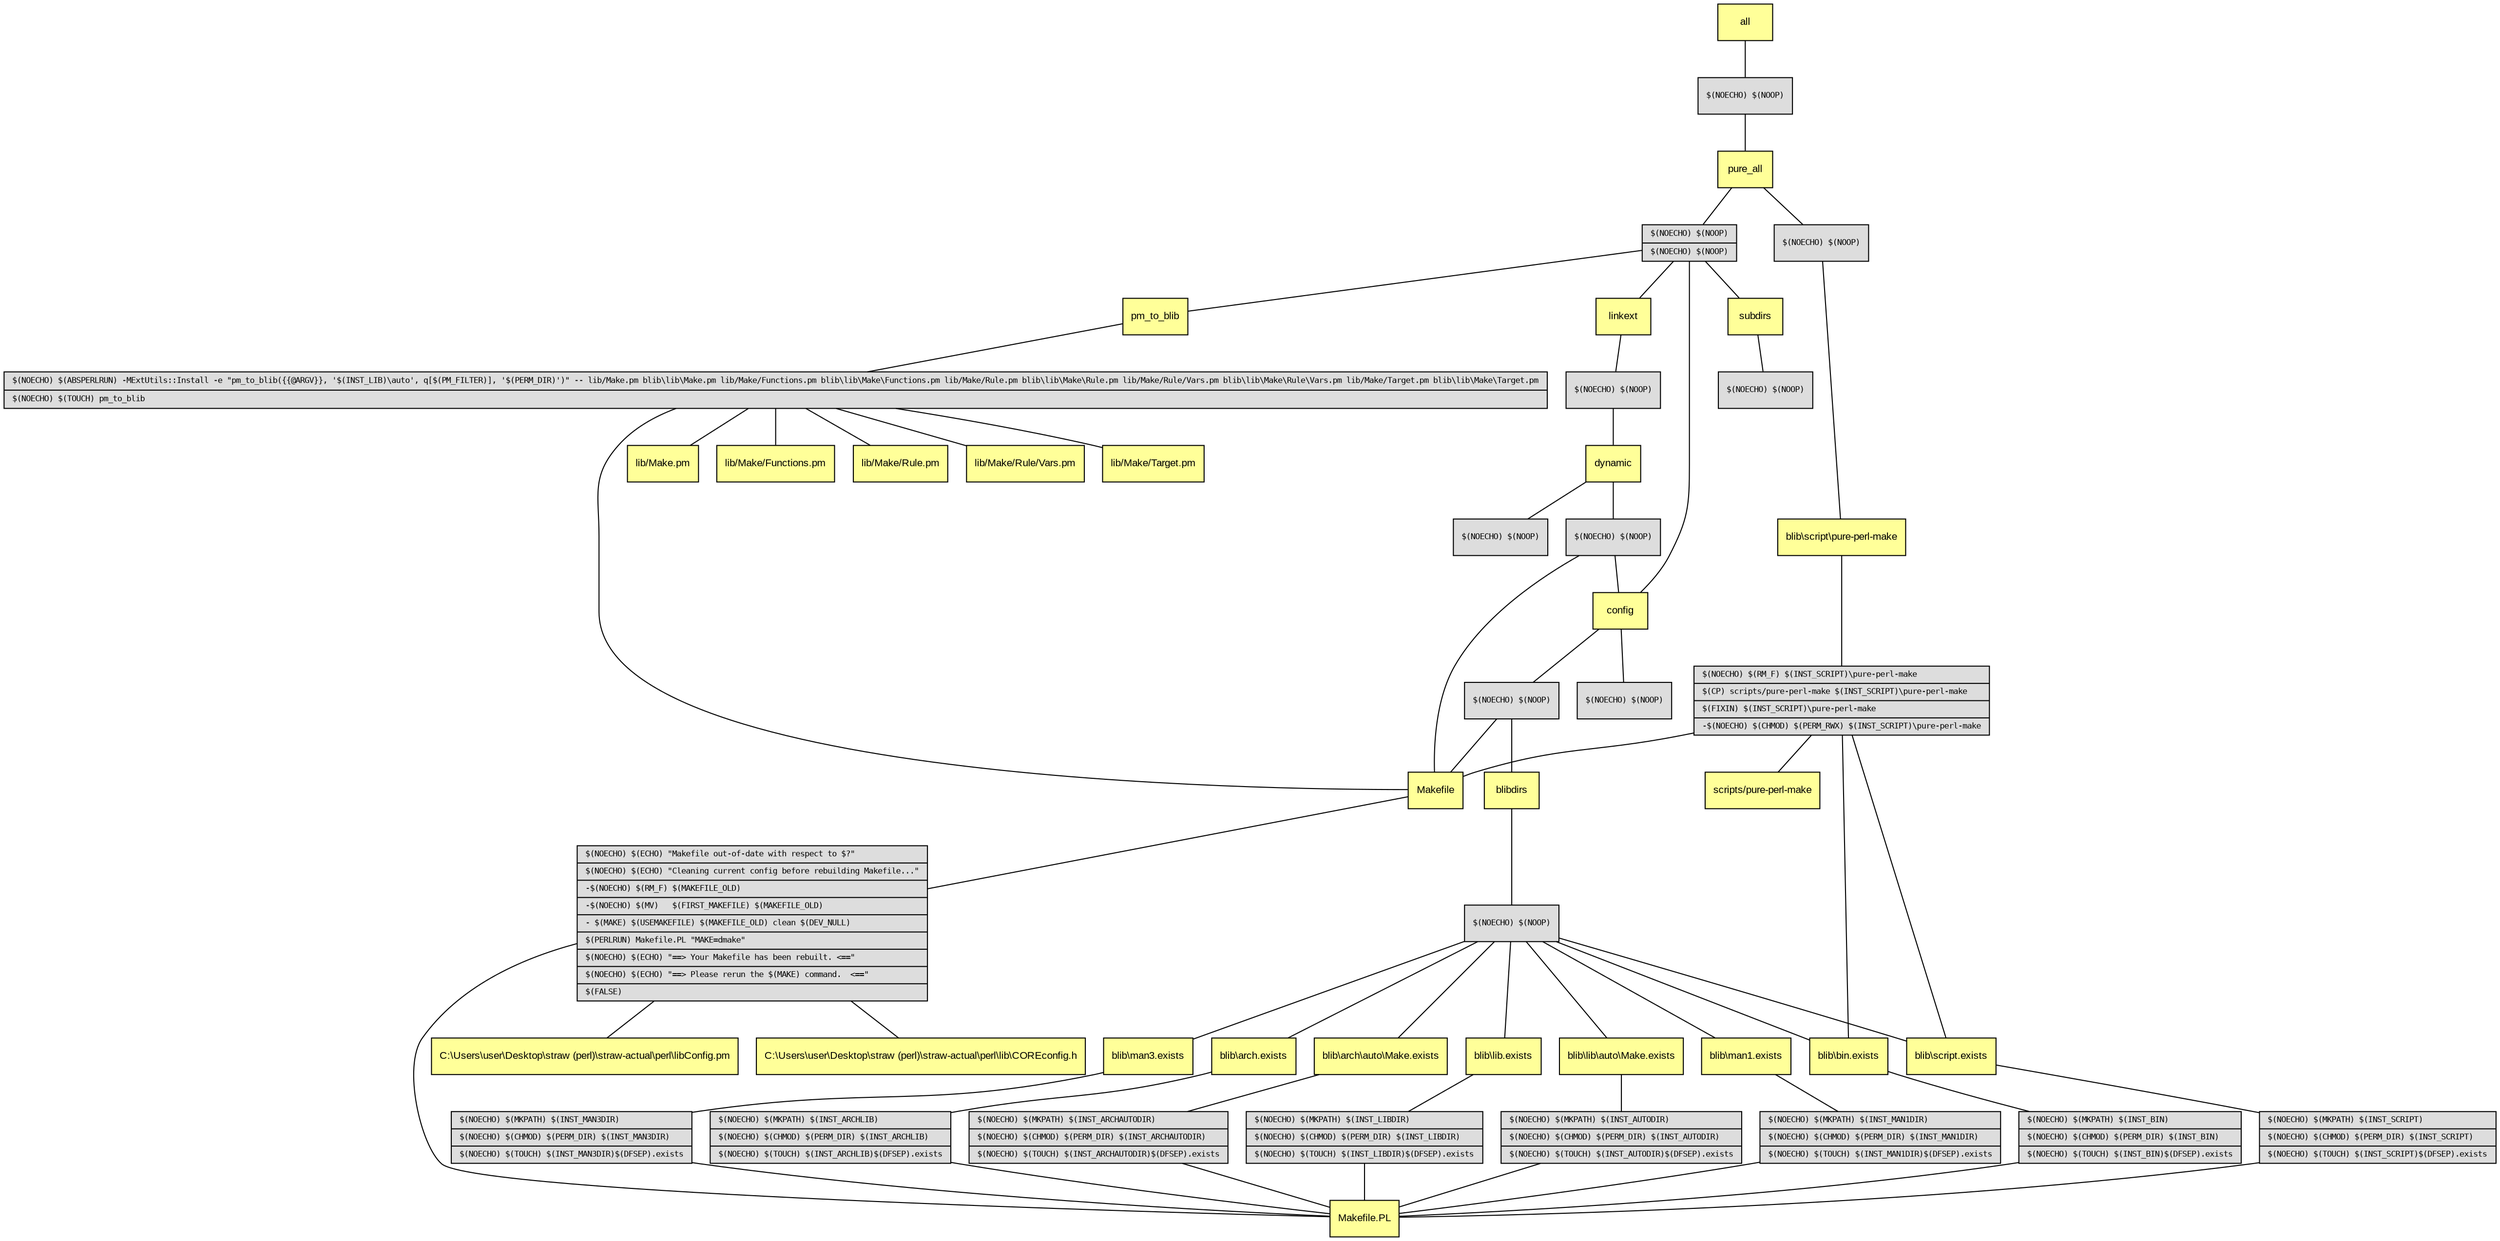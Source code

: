 graph Perl {
 ":recipe:1" [ fillcolor="#dddddd" fontname="Monospace" fontsize="8" label="{<port1> $(NOECHO)\ $(NOOP)\l}" shape="record" style="filled" ]
 ":recipe:10" [ fillcolor="#dddddd" fontname="Monospace" fontsize="8" label="{<port1> $(NOECHO)\ $(NOOP)\l}" shape="record" style="filled" ]
 ":recipe:11" [ fillcolor="#dddddd" fontname="Monospace" fontsize="8" label="{<port1> $(NOECHO)\ $(MKPATH)\ $(INST_ARCHLIB)\l|<port2> $(NOECHO)\ $(CHMOD)\ $(PERM_DIR)\ $(INST_ARCHLIB)\l|<port3> $(NOECHO)\ $(TOUCH)\ $(INST_ARCHLIB)$(DFSEP).exists\l}" shape="record" style="filled" ]
 ":recipe:12" [ fillcolor="#dddddd" fontname="Monospace" fontsize="8" label="{<port1> $(NOECHO)\ $(MKPATH)\ $(INST_ARCHAUTODIR)\l|<port2> $(NOECHO)\ $(CHMOD)\ $(PERM_DIR)\ $(INST_ARCHAUTODIR)\l|<port3> $(NOECHO)\ $(TOUCH)\ $(INST_ARCHAUTODIR)$(DFSEP).exists\l}" shape="record" style="filled" ]
 ":recipe:13" [ fillcolor="#dddddd" fontname="Monospace" fontsize="8" label="{<port1> $(NOECHO)\ $(MKPATH)\ $(INST_LIBDIR)\l|<port2> $(NOECHO)\ $(CHMOD)\ $(PERM_DIR)\ $(INST_LIBDIR)\l|<port3> $(NOECHO)\ $(TOUCH)\ $(INST_LIBDIR)$(DFSEP).exists\l}" shape="record" style="filled" ]
 ":recipe:14" [ fillcolor="#dddddd" fontname="Monospace" fontsize="8" label="{<port1> $(NOECHO)\ $(MKPATH)\ $(INST_AUTODIR)\l|<port2> $(NOECHO)\ $(CHMOD)\ $(PERM_DIR)\ $(INST_AUTODIR)\l|<port3> $(NOECHO)\ $(TOUCH)\ $(INST_AUTODIR)$(DFSEP).exists\l}" shape="record" style="filled" ]
 ":recipe:15" [ fillcolor="#dddddd" fontname="Monospace" fontsize="8" label="{<port1> $(NOECHO)\ $(MKPATH)\ $(INST_MAN1DIR)\l|<port2> $(NOECHO)\ $(CHMOD)\ $(PERM_DIR)\ $(INST_MAN1DIR)\l|<port3> $(NOECHO)\ $(TOUCH)\ $(INST_MAN1DIR)$(DFSEP).exists\l}" shape="record" style="filled" ]
 ":recipe:16" [ fillcolor="#dddddd" fontname="Monospace" fontsize="8" label="{<port1> $(NOECHO)\ $(MKPATH)\ $(INST_MAN3DIR)\l|<port2> $(NOECHO)\ $(CHMOD)\ $(PERM_DIR)\ $(INST_MAN3DIR)\l|<port3> $(NOECHO)\ $(TOUCH)\ $(INST_MAN3DIR)$(DFSEP).exists\l}" shape="record" style="filled" ]
 ":recipe:17" [ fillcolor="#dddddd" fontname="Monospace" fontsize="8" label="{<port1> $(NOECHO)\ $(NOOP)\l}" shape="record" style="filled" ]
 ":recipe:18" [ fillcolor="#dddddd" fontname="Monospace" fontsize="8" label="{<port1> $(NOECHO)\ $(NOOP)\l}" shape="record" style="filled" ]
 ":recipe:19" [ fillcolor="#dddddd" fontname="Monospace" fontsize="8" label="{<port1> $(NOECHO)\ $(NOOP)\l}" shape="record" style="filled" ]
 ":recipe:2" [ fillcolor="#dddddd" fontname="Monospace" fontsize="8" label="{<port1> $(NOECHO)\ $(NOOP)\l|<port2> $(NOECHO)\ $(NOOP)\l}" shape="record" style="filled" ]
 ":recipe:20" [ fillcolor="#dddddd" fontname="Monospace" fontsize="8" label="{<port1> $(NOECHO)\ $(ABSPERLRUN)\ -MExtUtils::Install\ -e\ \"pm_to_blib(\{\{@ARGV\}\},\ '$(INST_LIB)\\auto',\ q\[$(PM_FILTER)\],\ '$(PERM_DIR)')\"\ --\ lib/Make.pm\ blib\\lib\\Make.pm\ lib/Make/Functions.pm\ blib\\lib\\Make\\Functions.pm\ lib/Make/Rule.pm\ blib\\lib\\Make\\Rule.pm\ lib/Make/Rule/Vars.pm\ blib\\lib\\Make\\Rule\\Vars.pm\ lib/Make/Target.pm\ blib\\lib\\Make\\Target.pm\l|<port2> $(NOECHO)\ $(TOUCH)\ pm_to_blib\l}" shape="record" style="filled" ]
 ":recipe:21" [ fillcolor="#dddddd" fontname="Monospace" fontsize="8" label="{<port1> $(NOECHO)\ $(NOOP)\l}" shape="record" style="filled" ]
 ":recipe:3" [ fillcolor="#dddddd" fontname="Monospace" fontsize="8" label="{<port1> $(NOECHO)\ $(NOOP)\l}" shape="record" style="filled" ]
 ":recipe:4" [ fillcolor="#dddddd" fontname="Monospace" fontsize="8" label="{<port1> $(NOECHO)\ $(RM_F)\ $(INST_SCRIPT)\\pure-perl-make\l|<port2> $(CP)\ scripts/pure-perl-make\ $(INST_SCRIPT)\\pure-perl-make\l|<port3> $(FIXIN)\ $(INST_SCRIPT)\\pure-perl-make\l|<port4> -$(NOECHO)\ $(CHMOD)\ $(PERM_RWX)\ $(INST_SCRIPT)\\pure-perl-make\l}" shape="record" style="filled" ]
 ":recipe:5" [ fillcolor="#dddddd" fontname="Monospace" fontsize="8" label="{<port1> $(NOECHO)\ $(ECHO)\ \"Makefile\ out-of-date\ with\ respect\ to\ $?\"\l|<port2> $(NOECHO)\ $(ECHO)\ \"Cleaning\ current\ config\ before\ rebuilding\ Makefile...\"\l|<port3> -$(NOECHO)\ $(RM_F)\ $(MAKEFILE_OLD)\l|<port4> -$(NOECHO)\ $(MV)\ \ \ $(FIRST_MAKEFILE)\ $(MAKEFILE_OLD)\l|<port5> -\ $(MAKE)\ $(USEMAKEFILE)\ $(MAKEFILE_OLD)\ clean\ $(DEV_NULL)\l|<port6> $(PERLRUN)\ Makefile.PL\ \"MAKE=dmake\"\l|<port7> $(NOECHO)\ $(ECHO)\ \"==\>\ Your\ Makefile\ has\ been\ rebuilt.\ \<==\"\l|<port8> $(NOECHO)\ $(ECHO)\ \"==\>\ Please\ rerun\ the\ $(MAKE)\ command.\ \ \<==\"\l|<port9> $(FALSE)\l}" shape="record" style="filled" ]
 ":recipe:6" [ fillcolor="#dddddd" fontname="Monospace" fontsize="8" label="{<port1> $(NOECHO)\ $(MKPATH)\ $(INST_BIN)\l|<port2> $(NOECHO)\ $(CHMOD)\ $(PERM_DIR)\ $(INST_BIN)\l|<port3> $(NOECHO)\ $(TOUCH)\ $(INST_BIN)$(DFSEP).exists\l}" shape="record" style="filled" ]
 ":recipe:7" [ fillcolor="#dddddd" fontname="Monospace" fontsize="8" label="{<port1> $(NOECHO)\ $(MKPATH)\ $(INST_SCRIPT)\l|<port2> $(NOECHO)\ $(CHMOD)\ $(PERM_DIR)\ $(INST_SCRIPT)\l|<port3> $(NOECHO)\ $(TOUCH)\ $(INST_SCRIPT)$(DFSEP).exists\l}" shape="record" style="filled" ]
 ":recipe:8" [ fillcolor="#dddddd" fontname="Monospace" fontsize="8" label="{<port1> $(NOECHO)\ $(NOOP)\l}" shape="record" style="filled" ]
 ":recipe:9" [ fillcolor="#dddddd" fontname="Monospace" fontsize="8" label="{<port1> $(NOECHO)\ $(NOOP)\l}" shape="record" style="filled" ]
 "C:\Users\user\Desktop\straw (perl)\straw-actual\perl\libConfig.pm" [ fillcolor="#ffff99" fontname="Arial" fontsize="10" label="C:\\Users\\user\\Desktop\\straw (perl)\\straw-actual\\perl\\libConfig.pm" shape="box" style="filled" ]
 "C:\Users\user\Desktop\straw (perl)\straw-actual\perl\lib\COREconfig.h" [ fillcolor="#ffff99" fontname="Arial" fontsize="10" label="C:\\Users\\user\\Desktop\\straw (perl)\\straw-actual\\perl\\lib\\COREconfig.h" shape="box" style="filled" ]
 "Makefile" [ fillcolor="#ffff99" fontname="Arial" fontsize="10" label="Makefile" shape="box" style="filled" ]
 "Makefile.PL" [ fillcolor="#ffff99" fontname="Arial" fontsize="10" label="Makefile.PL" shape="box" style="filled" ]
 "all" [ fillcolor="#ffff99" fontname="Arial" fontsize="10" label="all" shape="box" style="filled" ]
 "blib\arch.exists" [ fillcolor="#ffff99" fontname="Arial" fontsize="10" label="blib\\arch.exists" shape="box" style="filled" ]
 "blib\arch\auto\Make.exists" [ fillcolor="#ffff99" fontname="Arial" fontsize="10" label="blib\\arch\\auto\\Make.exists" shape="box" style="filled" ]
 "blib\bin.exists" [ fillcolor="#ffff99" fontname="Arial" fontsize="10" label="blib\\bin.exists" shape="box" style="filled" ]
 "blib\lib.exists" [ fillcolor="#ffff99" fontname="Arial" fontsize="10" label="blib\\lib.exists" shape="box" style="filled" ]
 "blib\lib\auto\Make.exists" [ fillcolor="#ffff99" fontname="Arial" fontsize="10" label="blib\\lib\\auto\\Make.exists" shape="box" style="filled" ]
 "blib\man1.exists" [ fillcolor="#ffff99" fontname="Arial" fontsize="10" label="blib\\man1.exists" shape="box" style="filled" ]
 "blib\man3.exists" [ fillcolor="#ffff99" fontname="Arial" fontsize="10" label="blib\\man3.exists" shape="box" style="filled" ]
 "blib\script.exists" [ fillcolor="#ffff99" fontname="Arial" fontsize="10" label="blib\\script.exists" shape="box" style="filled" ]
 "blib\script\pure-perl-make" [ fillcolor="#ffff99" fontname="Arial" fontsize="10" label="blib\\script\\pure-perl-make" shape="box" style="filled" ]
 "blibdirs" [ fillcolor="#ffff99" fontname="Arial" fontsize="10" label="blibdirs" shape="box" style="filled" ]
 "config" [ fillcolor="#ffff99" fontname="Arial" fontsize="10" label="config" shape="box" style="filled" ]
 "dynamic" [ fillcolor="#ffff99" fontname="Arial" fontsize="10" label="dynamic" shape="box" style="filled" ]
 "lib/Make.pm" [ fillcolor="#ffff99" fontname="Arial" fontsize="10" label="lib/Make.pm" shape="box" style="filled" ]
 "lib/Make/Functions.pm" [ fillcolor="#ffff99" fontname="Arial" fontsize="10" label="lib/Make/Functions.pm" shape="box" style="filled" ]
 "lib/Make/Rule.pm" [ fillcolor="#ffff99" fontname="Arial" fontsize="10" label="lib/Make/Rule.pm" shape="box" style="filled" ]
 "lib/Make/Rule/Vars.pm" [ fillcolor="#ffff99" fontname="Arial" fontsize="10" label="lib/Make/Rule/Vars.pm" shape="box" style="filled" ]
 "lib/Make/Target.pm" [ fillcolor="#ffff99" fontname="Arial" fontsize="10" label="lib/Make/Target.pm" shape="box" style="filled" ]
 "linkext" [ fillcolor="#ffff99" fontname="Arial" fontsize="10" label="linkext" shape="box" style="filled" ]
 "pm_to_blib" [ fillcolor="#ffff99" fontname="Arial" fontsize="10" label="pm_to_blib" shape="box" style="filled" ]
 "pure_all" [ fillcolor="#ffff99" fontname="Arial" fontsize="10" label="pure_all" shape="box" style="filled" ]
 "scripts/pure-perl-make" [ fillcolor="#ffff99" fontname="Arial" fontsize="10" label="scripts/pure-perl-make" shape="box" style="filled" ]
 "subdirs" [ fillcolor="#ffff99" fontname="Arial" fontsize="10" label="subdirs" shape="box" style="filled" ]
 ":recipe:1" -- "pure_all"
 ":recipe:10" -- "blib\man3.exists"
 ":recipe:10" -- "blib\man1.exists"
 ":recipe:10" -- "blib\lib\auto\Make.exists"
 ":recipe:10" -- "blib\bin.exists"
 ":recipe:10" -- "blib\arch.exists"
 ":recipe:10" -- "blib\script.exists"
 ":recipe:10" -- "blib\lib.exists"
 ":recipe:10" -- "blib\arch\auto\Make.exists"
 ":recipe:11" -- "Makefile.PL"
 ":recipe:12" -- "Makefile.PL"
 ":recipe:13" -- "Makefile.PL"
 ":recipe:14" -- "Makefile.PL"
 ":recipe:15" -- "Makefile.PL"
 ":recipe:16" -- "Makefile.PL"
 ":recipe:17" -- "dynamic"
 ":recipe:18" -- "config"
 ":recipe:18" -- "Makefile"
 ":recipe:2" -- "pm_to_blib"
 ":recipe:2" -- "subdirs"
 ":recipe:2" -- "linkext"
 ":recipe:2" -- "config"
 ":recipe:20" -- "lib/Make/Rule/Vars.pm"
 ":recipe:20" -- "lib/Make/Rule.pm"
 ":recipe:20" -- "lib/Make.pm"
 ":recipe:20" -- "Makefile"
 ":recipe:20" -- "lib/Make/Functions.pm"
 ":recipe:20" -- "lib/Make/Target.pm"
 ":recipe:3" -- "blib\script\pure-perl-make"
 ":recipe:4" -- "blib\bin.exists"
 ":recipe:4" -- "scripts/pure-perl-make"
 ":recipe:4" -- "Makefile"
 ":recipe:4" -- "blib\script.exists"
 ":recipe:5" -- "C:\Users\user\Desktop\straw (perl)\straw-actual\perl\lib\COREconfig.h"
 ":recipe:5" -- "Makefile.PL"
 ":recipe:5" -- "C:\Users\user\Desktop\straw (perl)\straw-actual\perl\libConfig.pm"
 ":recipe:6" -- "Makefile.PL"
 ":recipe:7" -- "Makefile.PL"
 ":recipe:8" -- "blibdirs"
 ":recipe:8" -- "Makefile"
 "Makefile" -- ":recipe:5"
 "all" -- ":recipe:1"
 "blib\arch.exists" -- ":recipe:11"
 "blib\arch\auto\Make.exists" -- ":recipe:12"
 "blib\bin.exists" -- ":recipe:6"
 "blib\lib.exists" -- ":recipe:13"
 "blib\lib\auto\Make.exists" -- ":recipe:14"
 "blib\man1.exists" -- ":recipe:15"
 "blib\man3.exists" -- ":recipe:16"
 "blib\script.exists" -- ":recipe:7"
 "blib\script\pure-perl-make" -- ":recipe:4"
 "blibdirs" -- ":recipe:10"
 "config" -- ":recipe:8"
 "config" -- ":recipe:9"
 "dynamic" -- ":recipe:19"
 "dynamic" -- ":recipe:18"
 "linkext" -- ":recipe:17"
 "pm_to_blib" -- ":recipe:20"
 "pure_all" -- ":recipe:3"
 "pure_all" -- ":recipe:2"
 "subdirs" -- ":recipe:21"
}
